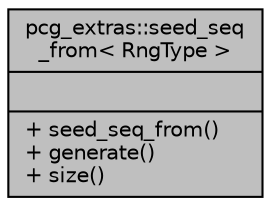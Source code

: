 digraph "pcg_extras::seed_seq_from&lt; RngType &gt;"
{
 // LATEX_PDF_SIZE
  edge [fontname="Helvetica",fontsize="10",labelfontname="Helvetica",labelfontsize="10"];
  node [fontname="Helvetica",fontsize="10",shape=record];
  Node1 [label="{pcg_extras::seed_seq\l_from\< RngType \>\n||+ seed_seq_from()\l+ generate()\l+ size()\l}",height=0.2,width=0.4,color="black", fillcolor="grey75", style="filled", fontcolor="black",tooltip=" "];
}

